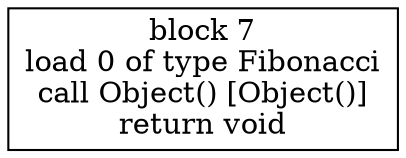 digraph "Fibonacci()" {
size = "11,7.5";
codeblock_7 [ shape = box, label = "block 7\nload 0 of type Fibonacci\ncall Object() [Object()]\nreturn void"];
}